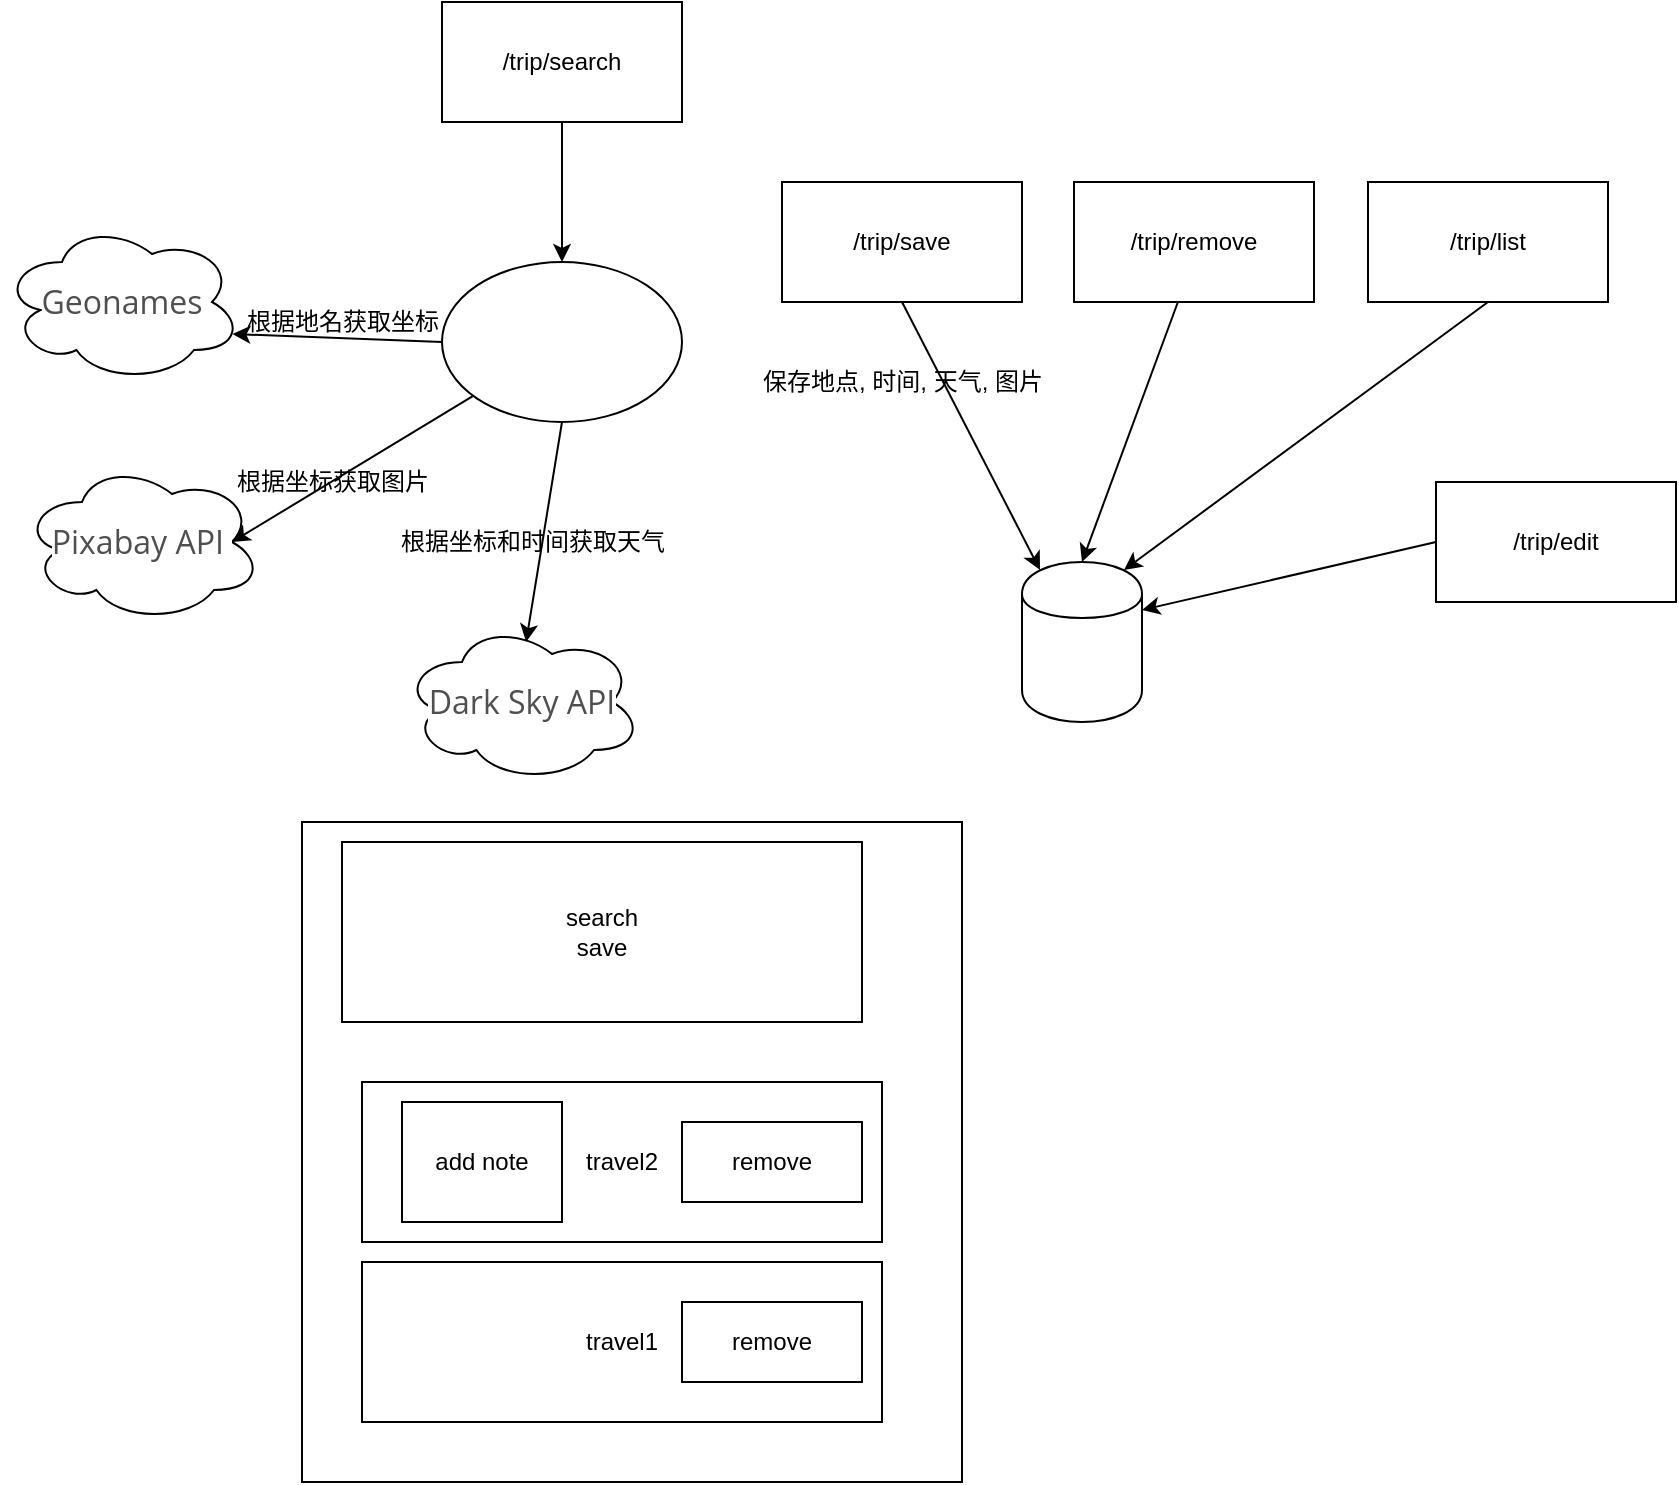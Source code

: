 <mxfile version="12.7.3" type="device"><diagram id="OkcM3uQN3x4Cmfq8aPQ3" name="第 1 页"><mxGraphModel dx="1597" dy="482" grid="1" gridSize="10" guides="1" tooltips="1" connect="1" arrows="1" fold="1" page="1" pageScale="1" pageWidth="827" pageHeight="1169" math="0" shadow="0"><root><mxCell id="0"/><mxCell id="1" parent="0"/><mxCell id="vF3BdWWS85RCy54wVhGG-28" value="" style="whiteSpace=wrap;html=1;aspect=fixed;" parent="1" vertex="1"><mxGeometry x="140" y="650" width="330" height="330" as="geometry"/></mxCell><mxCell id="vF3BdWWS85RCy54wVhGG-29" value="" style="group" parent="1" vertex="1" connectable="0"><mxGeometry x="360" y="330" width="467" height="270" as="geometry"/></mxCell><mxCell id="vF3BdWWS85RCy54wVhGG-17" value="/trip/save" style="rounded=0;whiteSpace=wrap;html=1;" parent="vF3BdWWS85RCy54wVhGG-29" vertex="1"><mxGeometry x="20" width="120" height="60" as="geometry"/></mxCell><mxCell id="vF3BdWWS85RCy54wVhGG-18" value="" style="endArrow=classic;html=1;exitX=0.5;exitY=1;exitDx=0;exitDy=0;entryX=0.15;entryY=0.05;entryDx=0;entryDy=0;entryPerimeter=0;" parent="vF3BdWWS85RCy54wVhGG-29" source="vF3BdWWS85RCy54wVhGG-17" target="vF3BdWWS85RCy54wVhGG-19" edge="1"><mxGeometry width="50" height="50" relative="1" as="geometry"><mxPoint x="16" y="250" as="sourcePoint"/><mxPoint x="80" y="150" as="targetPoint"/></mxGeometry></mxCell><mxCell id="vF3BdWWS85RCy54wVhGG-19" value="" style="shape=cylinder;whiteSpace=wrap;html=1;boundedLbl=1;backgroundOutline=1;" parent="vF3BdWWS85RCy54wVhGG-29" vertex="1"><mxGeometry x="140" y="190" width="60" height="80" as="geometry"/></mxCell><mxCell id="vF3BdWWS85RCy54wVhGG-20" value="保存地点, 时间, 天气, 图片" style="text;html=1;align=center;verticalAlign=middle;resizable=0;points=[];autosize=1;" parent="vF3BdWWS85RCy54wVhGG-29" vertex="1"><mxGeometry y="90" width="160" height="20" as="geometry"/></mxCell><mxCell id="vF3BdWWS85RCy54wVhGG-21" value="/trip/remove" style="rounded=0;whiteSpace=wrap;html=1;" parent="vF3BdWWS85RCy54wVhGG-29" vertex="1"><mxGeometry x="166" width="120" height="60" as="geometry"/></mxCell><mxCell id="vF3BdWWS85RCy54wVhGG-22" value="" style="endArrow=classic;html=1;exitX=0.433;exitY=1;exitDx=0;exitDy=0;exitPerimeter=0;entryX=0.5;entryY=0;entryDx=0;entryDy=0;" parent="vF3BdWWS85RCy54wVhGG-29" source="vF3BdWWS85RCy54wVhGG-21" target="vF3BdWWS85RCy54wVhGG-19" edge="1"><mxGeometry width="50" height="50" relative="1" as="geometry"><mxPoint x="166" y="380" as="sourcePoint"/><mxPoint x="216" y="330" as="targetPoint"/></mxGeometry></mxCell><mxCell id="vF3BdWWS85RCy54wVhGG-23" value="/trip/list" style="rounded=0;whiteSpace=wrap;html=1;" parent="vF3BdWWS85RCy54wVhGG-29" vertex="1"><mxGeometry x="313" width="120" height="60" as="geometry"/></mxCell><mxCell id="vF3BdWWS85RCy54wVhGG-25" value="" style="endArrow=classic;html=1;exitX=0.5;exitY=1;exitDx=0;exitDy=0;entryX=0.85;entryY=0.05;entryDx=0;entryDy=0;entryPerimeter=0;" parent="vF3BdWWS85RCy54wVhGG-29" source="vF3BdWWS85RCy54wVhGG-23" target="vF3BdWWS85RCy54wVhGG-19" edge="1"><mxGeometry width="50" height="50" relative="1" as="geometry"><mxPoint x="396" y="380" as="sourcePoint"/><mxPoint x="446" y="330" as="targetPoint"/></mxGeometry></mxCell><mxCell id="-kyN5I5eQiza1EgBo8fd-1" value="/trip/edit" style="rounded=0;whiteSpace=wrap;html=1;" vertex="1" parent="vF3BdWWS85RCy54wVhGG-29"><mxGeometry x="347" y="150" width="120" height="60" as="geometry"/></mxCell><mxCell id="-kyN5I5eQiza1EgBo8fd-2" value="" style="endArrow=classic;html=1;entryX=1;entryY=0.3;entryDx=0;entryDy=0;exitX=0;exitY=0.5;exitDx=0;exitDy=0;" edge="1" parent="vF3BdWWS85RCy54wVhGG-29" source="-kyN5I5eQiza1EgBo8fd-1" target="vF3BdWWS85RCy54wVhGG-19"><mxGeometry width="50" height="50" relative="1" as="geometry"><mxPoint x="250" y="310" as="sourcePoint"/><mxPoint x="300" y="260" as="targetPoint"/></mxGeometry></mxCell><mxCell id="vF3BdWWS85RCy54wVhGG-30" value="" style="group" parent="1" vertex="1" connectable="0"><mxGeometry x="-10" y="240" width="340" height="390" as="geometry"/></mxCell><mxCell id="vF3BdWWS85RCy54wVhGG-1" value="/trip/search" style="rounded=0;whiteSpace=wrap;html=1;" parent="vF3BdWWS85RCy54wVhGG-30" vertex="1"><mxGeometry x="220" width="120" height="60" as="geometry"/></mxCell><mxCell id="vF3BdWWS85RCy54wVhGG-4" value="&lt;span style=&quot;color: rgb(79 , 79 , 79) ; font-family: &amp;#34;open sans&amp;#34; , &amp;#34;helvetica&amp;#34; , sans-serif ; font-size: 16px ; text-align: left ; white-space: normal ; background-color: rgb(255 , 255 , 255)&quot;&gt;Geonames&lt;/span&gt;" style="ellipse;shape=cloud;whiteSpace=wrap;html=1;" parent="vF3BdWWS85RCy54wVhGG-30" vertex="1"><mxGeometry y="110" width="120" height="80" as="geometry"/></mxCell><mxCell id="vF3BdWWS85RCy54wVhGG-5" value="" style="endArrow=classic;html=1;entryX=0.96;entryY=0.7;entryDx=0;entryDy=0;entryPerimeter=0;exitX=0;exitY=0.5;exitDx=0;exitDy=0;" parent="vF3BdWWS85RCy54wVhGG-30" source="vF3BdWWS85RCy54wVhGG-8" target="vF3BdWWS85RCy54wVhGG-4" edge="1"><mxGeometry width="50" height="50" relative="1" as="geometry"><mxPoint x="220" y="169" as="sourcePoint"/><mxPoint x="170" y="250" as="targetPoint"/></mxGeometry></mxCell><mxCell id="vF3BdWWS85RCy54wVhGG-6" value="根据地名获取坐标" style="text;html=1;align=center;verticalAlign=middle;resizable=0;points=[];autosize=1;" parent="vF3BdWWS85RCy54wVhGG-30" vertex="1"><mxGeometry x="115" y="150" width="110" height="20" as="geometry"/></mxCell><mxCell id="vF3BdWWS85RCy54wVhGG-8" value="" style="ellipse;whiteSpace=wrap;html=1;" parent="vF3BdWWS85RCy54wVhGG-30" vertex="1"><mxGeometry x="220" y="130" width="120" height="80" as="geometry"/></mxCell><mxCell id="vF3BdWWS85RCy54wVhGG-9" value="&lt;span style=&quot;color: rgb(79 , 79 , 79) ; font-family: &amp;#34;open sans&amp;#34; , &amp;#34;helvetica&amp;#34; , sans-serif ; font-size: 16px ; text-align: left ; white-space: normal ; background-color: rgb(255 , 255 , 255)&quot;&gt;Pixabay API&amp;nbsp;&lt;/span&gt;" style="ellipse;shape=cloud;whiteSpace=wrap;html=1;" parent="vF3BdWWS85RCy54wVhGG-30" vertex="1"><mxGeometry x="10" y="230" width="120" height="80" as="geometry"/></mxCell><mxCell id="vF3BdWWS85RCy54wVhGG-10" value="" style="endArrow=classic;html=1;entryX=0.875;entryY=0.5;entryDx=0;entryDy=0;entryPerimeter=0;" parent="vF3BdWWS85RCy54wVhGG-30" source="vF3BdWWS85RCy54wVhGG-8" target="vF3BdWWS85RCy54wVhGG-9" edge="1"><mxGeometry width="50" height="50" relative="1" as="geometry"><mxPoint x="200" y="380" as="sourcePoint"/><mxPoint x="250" y="330" as="targetPoint"/></mxGeometry></mxCell><mxCell id="vF3BdWWS85RCy54wVhGG-12" value="根据坐标获取图片" style="text;html=1;align=center;verticalAlign=middle;resizable=0;points=[];autosize=1;" parent="vF3BdWWS85RCy54wVhGG-30" vertex="1"><mxGeometry x="110" y="230" width="110" height="20" as="geometry"/></mxCell><mxCell id="vF3BdWWS85RCy54wVhGG-13" value="&lt;span style=&quot;color: rgb(79 , 79 , 79) ; font-family: &amp;#34;open sans&amp;#34; , &amp;#34;helvetica&amp;#34; , sans-serif ; font-size: 16px ; text-align: left ; white-space: normal ; background-color: rgb(255 , 255 , 255)&quot;&gt;Dark Sky API&lt;/span&gt;" style="ellipse;shape=cloud;whiteSpace=wrap;html=1;" parent="vF3BdWWS85RCy54wVhGG-30" vertex="1"><mxGeometry x="200" y="310" width="120" height="80" as="geometry"/></mxCell><mxCell id="vF3BdWWS85RCy54wVhGG-14" value="" style="endArrow=classic;html=1;exitX=0.5;exitY=1;exitDx=0;exitDy=0;entryX=0.517;entryY=0.125;entryDx=0;entryDy=0;entryPerimeter=0;" parent="vF3BdWWS85RCy54wVhGG-30" source="vF3BdWWS85RCy54wVhGG-8" target="vF3BdWWS85RCy54wVhGG-13" edge="1"><mxGeometry width="50" height="50" relative="1" as="geometry"><mxPoint x="30" y="420" as="sourcePoint"/><mxPoint x="80" y="370" as="targetPoint"/></mxGeometry></mxCell><mxCell id="vF3BdWWS85RCy54wVhGG-15" value="根据坐标和时间获取天气" style="text;html=1;align=center;verticalAlign=middle;resizable=0;points=[];autosize=1;" parent="vF3BdWWS85RCy54wVhGG-30" vertex="1"><mxGeometry x="190" y="260" width="150" height="20" as="geometry"/></mxCell><mxCell id="vF3BdWWS85RCy54wVhGG-16" value="" style="endArrow=classic;html=1;exitX=0.5;exitY=1;exitDx=0;exitDy=0;" parent="vF3BdWWS85RCy54wVhGG-30" source="vF3BdWWS85RCy54wVhGG-1" target="vF3BdWWS85RCy54wVhGG-8" edge="1"><mxGeometry width="50" height="50" relative="1" as="geometry"><mxPoint x="-120" y="180" as="sourcePoint"/><mxPoint x="-60" y="280" as="targetPoint"/></mxGeometry></mxCell><mxCell id="vF3BdWWS85RCy54wVhGG-31" value="search&lt;br&gt;save" style="rounded=0;whiteSpace=wrap;html=1;" parent="1" vertex="1"><mxGeometry x="160" y="660" width="260" height="90" as="geometry"/></mxCell><mxCell id="vF3BdWWS85RCy54wVhGG-32" value="travel1" style="rounded=0;whiteSpace=wrap;html=1;" parent="1" vertex="1"><mxGeometry x="170" y="870" width="260" height="80" as="geometry"/></mxCell><mxCell id="vF3BdWWS85RCy54wVhGG-33" value="travel2" style="rounded=0;whiteSpace=wrap;html=1;" parent="1" vertex="1"><mxGeometry x="170" y="780" width="260" height="80" as="geometry"/></mxCell><mxCell id="vF3BdWWS85RCy54wVhGG-34" value="remove" style="rounded=0;whiteSpace=wrap;html=1;" parent="1" vertex="1"><mxGeometry x="330" y="800" width="90" height="40" as="geometry"/></mxCell><mxCell id="vF3BdWWS85RCy54wVhGG-35" value="remove" style="rounded=0;whiteSpace=wrap;html=1;" parent="1" vertex="1"><mxGeometry x="330" y="890" width="90" height="40" as="geometry"/></mxCell><mxCell id="vF3BdWWS85RCy54wVhGG-36" value="add note" style="rounded=0;whiteSpace=wrap;html=1;" parent="1" vertex="1"><mxGeometry x="190" y="790" width="80" height="60" as="geometry"/></mxCell></root></mxGraphModel></diagram></mxfile>